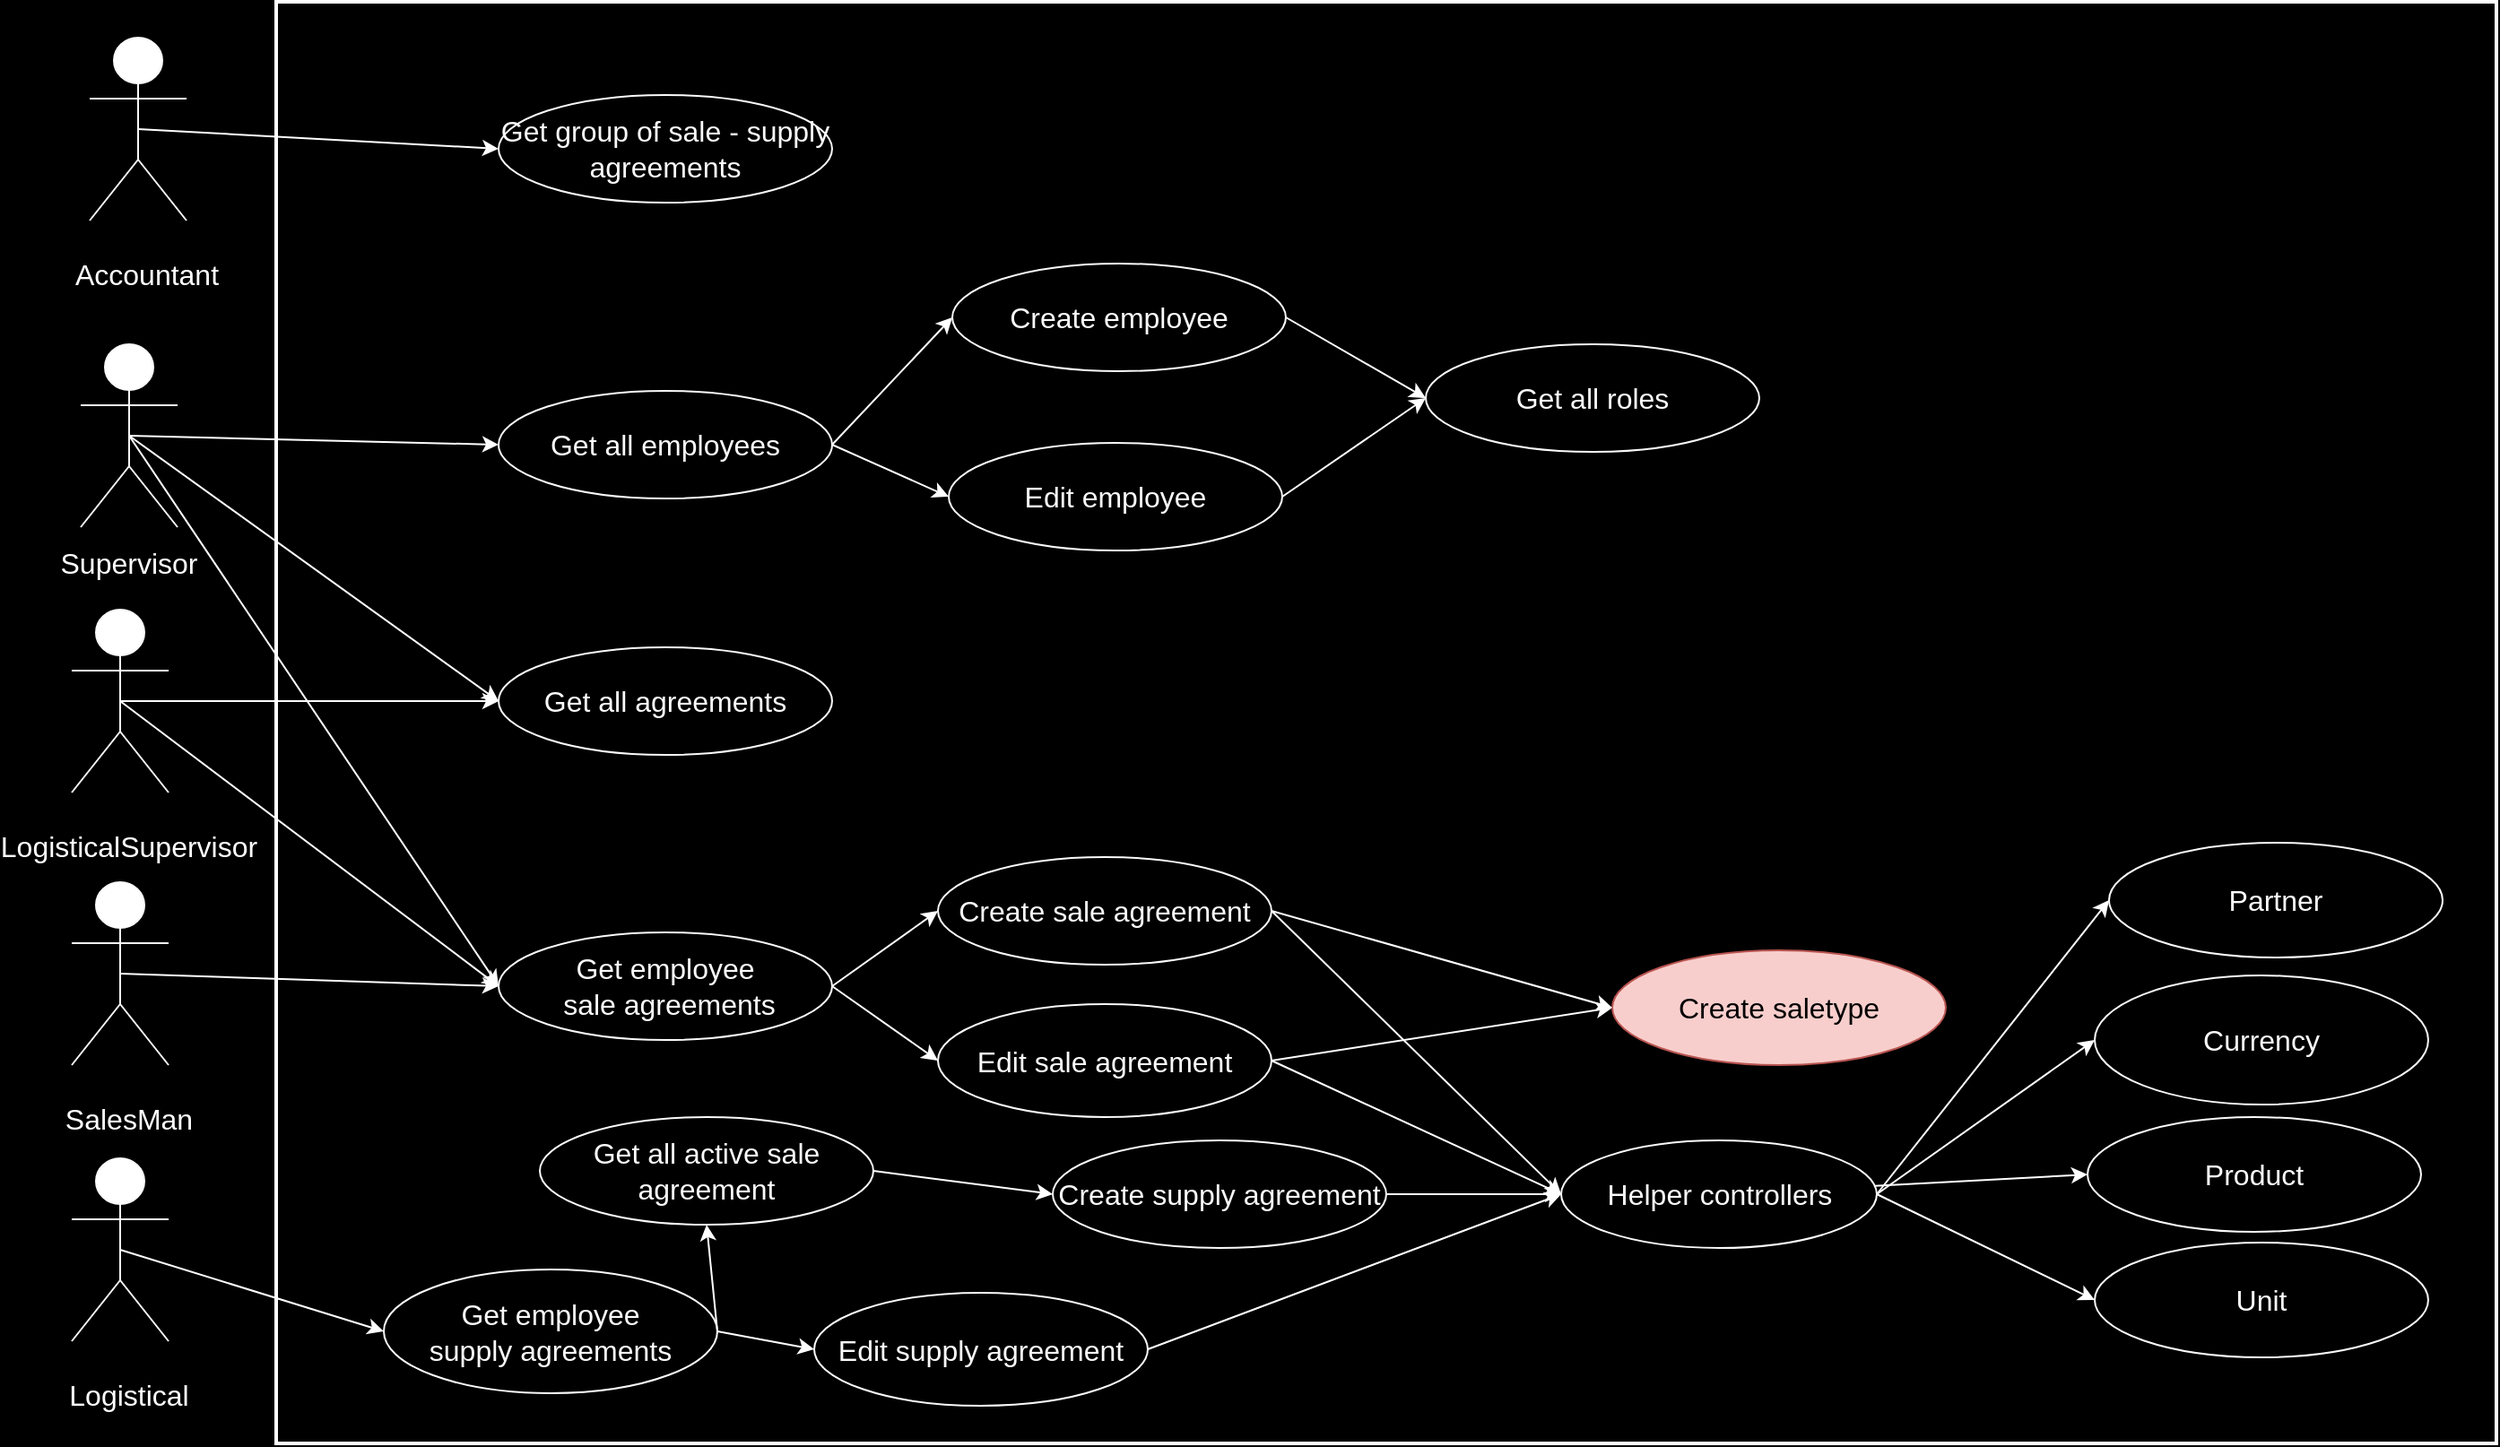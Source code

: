 <mxfile version="23.1.5" type="device">
  <diagram name="Страница — 1" id="xJvbbVoPIL04P0teMrht">
    <mxGraphModel dx="2577" dy="2052" grid="0" gridSize="10" guides="1" tooltips="1" connect="1" arrows="1" fold="1" page="1" pageScale="1" pageWidth="827" pageHeight="1169" background="#000000" math="0" shadow="0">
      <root>
        <mxCell id="0" />
        <mxCell id="1" parent="0" />
        <mxCell id="fAuQlepYap5Bk5Slu7gm-83" value="" style="rounded=0;whiteSpace=wrap;html=1;strokeColor=#FFFFFF;strokeWidth=2;align=center;verticalAlign=middle;fontFamily=Helvetica;fontSize=12;fontColor=default;fillColor=none;" parent="1" vertex="1">
          <mxGeometry x="-77" y="-441" width="1238" height="804" as="geometry" />
        </mxCell>
        <mxCell id="fAuQlepYap5Bk5Slu7gm-80" style="edgeStyle=none;rounded=0;orthogonalLoop=1;jettySize=auto;html=1;exitX=0.5;exitY=0.5;exitDx=0;exitDy=0;exitPerimeter=0;entryX=0;entryY=0.5;entryDx=0;entryDy=0;strokeColor=#FFFFFF;align=center;verticalAlign=middle;fontFamily=Helvetica;fontSize=11;fontColor=default;labelBackgroundColor=default;endArrow=classic;" parent="1" source="fAuQlepYap5Bk5Slu7gm-3" target="fAuQlepYap5Bk5Slu7gm-73" edge="1">
          <mxGeometry relative="1" as="geometry" />
        </mxCell>
        <mxCell id="fAuQlepYap5Bk5Slu7gm-3" value="Actor" style="shape=umlActor;verticalLabelPosition=bottom;verticalAlign=top;html=1;outlineConnect=0;strokeColor=#FAFAFA;" parent="1" vertex="1">
          <mxGeometry x="-191" y="50" width="54" height="102" as="geometry" />
        </mxCell>
        <mxCell id="fAuQlepYap5Bk5Slu7gm-17" value="" style="rounded=0;orthogonalLoop=1;jettySize=auto;html=1;entryX=0;entryY=0.5;entryDx=0;entryDy=0;strokeColor=#FFFFFF;strokeWidth=1;fontColor=#FFFFFF;labelBackgroundColor=none;exitX=1;exitY=0.5;exitDx=0;exitDy=0;" parent="1" source="fAuQlepYap5Bk5Slu7gm-5" target="fAuQlepYap5Bk5Slu7gm-11" edge="1">
          <mxGeometry relative="1" as="geometry" />
        </mxCell>
        <mxCell id="fAuQlepYap5Bk5Slu7gm-20" style="rounded=0;orthogonalLoop=1;jettySize=auto;html=1;entryX=0;entryY=0.5;entryDx=0;entryDy=0;strokeColor=#FFFFFF;align=center;verticalAlign=middle;fontFamily=Helvetica;fontSize=11;fontColor=default;labelBackgroundColor=default;endArrow=classic;strokeWidth=1;" parent="1" source="fAuQlepYap5Bk5Slu7gm-5" target="fAuQlepYap5Bk5Slu7gm-13" edge="1">
          <mxGeometry relative="1" as="geometry" />
        </mxCell>
        <mxCell id="fAuQlepYap5Bk5Slu7gm-24" style="rounded=0;orthogonalLoop=1;jettySize=auto;html=1;exitX=1;exitY=0.5;exitDx=0;exitDy=0;entryX=0;entryY=0.5;entryDx=0;entryDy=0;strokeColor=#FFFFFF;align=center;verticalAlign=middle;fontFamily=Helvetica;fontSize=11;fontColor=default;labelBackgroundColor=default;endArrow=classic;strokeWidth=1;" parent="1" source="fAuQlepYap5Bk5Slu7gm-5" target="fAuQlepYap5Bk5Slu7gm-15" edge="1">
          <mxGeometry relative="1" as="geometry" />
        </mxCell>
        <mxCell id="fAuQlepYap5Bk5Slu7gm-110" style="edgeStyle=none;rounded=0;orthogonalLoop=1;jettySize=auto;html=1;exitX=1;exitY=0.5;exitDx=0;exitDy=0;entryX=0;entryY=0.5;entryDx=0;entryDy=0;strokeColor=#FFFFFF;align=center;verticalAlign=middle;fontFamily=Helvetica;fontSize=12;fontColor=default;labelBackgroundColor=default;endArrow=classic;" parent="1" source="fAuQlepYap5Bk5Slu7gm-5" target="fAuQlepYap5Bk5Slu7gm-14" edge="1">
          <mxGeometry relative="1" as="geometry" />
        </mxCell>
        <mxCell id="fAuQlepYap5Bk5Slu7gm-5" value="Helper controllers" style="ellipse;whiteSpace=wrap;html=1;fillColor=none;strokeColor=#FAFAFA;fontColor=#FAFAFA;fontSize=16;" parent="1" vertex="1">
          <mxGeometry x="639.5" y="194" width="176" height="60" as="geometry" />
        </mxCell>
        <mxCell id="fAuQlepYap5Bk5Slu7gm-7" value="" style="edgeStyle=orthogonalEdgeStyle;rounded=0;orthogonalLoop=1;jettySize=auto;html=1;strokeWidth=2;entryX=0;entryY=0.5;entryDx=0;entryDy=0;" parent="1" source="fAuQlepYap5Bk5Slu7gm-6" target="fAuQlepYap5Bk5Slu7gm-5" edge="1">
          <mxGeometry relative="1" as="geometry" />
        </mxCell>
        <mxCell id="fAuQlepYap5Bk5Slu7gm-27" style="rounded=0;orthogonalLoop=1;jettySize=auto;html=1;exitX=1;exitY=0.5;exitDx=0;exitDy=0;entryX=0;entryY=0.5;entryDx=0;entryDy=0;strokeColor=#FFFFFF;align=center;verticalAlign=middle;fontFamily=Helvetica;fontSize=11;fontColor=default;labelBackgroundColor=default;endArrow=classic;" parent="1" source="fAuQlepYap5Bk5Slu7gm-6" target="fAuQlepYap5Bk5Slu7gm-5" edge="1">
          <mxGeometry relative="1" as="geometry" />
        </mxCell>
        <mxCell id="fAuQlepYap5Bk5Slu7gm-46" style="edgeStyle=none;rounded=0;orthogonalLoop=1;jettySize=auto;html=1;exitX=1;exitY=0.5;exitDx=0;exitDy=0;entryX=0;entryY=0.5;entryDx=0;entryDy=0;strokeColor=#FFFFFF;align=center;verticalAlign=middle;fontFamily=Helvetica;fontSize=11;fontColor=default;labelBackgroundColor=default;endArrow=classic;" parent="1" source="fAuQlepYap5Bk5Slu7gm-6" target="fAuQlepYap5Bk5Slu7gm-12" edge="1">
          <mxGeometry relative="1" as="geometry" />
        </mxCell>
        <mxCell id="fAuQlepYap5Bk5Slu7gm-6" value="Edit sale agreement" style="ellipse;whiteSpace=wrap;html=1;fillColor=none;strokeColor=#FAFAFA;fontColor=#FAFAFA;fontSize=16;" parent="1" vertex="1">
          <mxGeometry x="292" y="118" width="186" height="63" as="geometry" />
        </mxCell>
        <mxCell id="fAuQlepYap5Bk5Slu7gm-11" value="Currency" style="ellipse;whiteSpace=wrap;html=1;fillColor=none;strokeColor=#FAFAFA;fontColor=#FAFAFA;fontSize=16;" parent="1" vertex="1">
          <mxGeometry x="937" y="102" width="186" height="72" as="geometry" />
        </mxCell>
        <mxCell id="fAuQlepYap5Bk5Slu7gm-12" value="Create saletype" style="ellipse;whiteSpace=wrap;html=1;fillColor=#f8cecc;strokeColor=#b85450;fontSize=16;" parent="1" vertex="1">
          <mxGeometry x="668" y="88" width="186" height="64" as="geometry" />
        </mxCell>
        <mxCell id="fAuQlepYap5Bk5Slu7gm-13" value="Product" style="ellipse;whiteSpace=wrap;html=1;fillColor=none;strokeColor=#FAFAFA;fontColor=#FAFAFA;fontSize=16;" parent="1" vertex="1">
          <mxGeometry x="933" y="181" width="186" height="64" as="geometry" />
        </mxCell>
        <mxCell id="fAuQlepYap5Bk5Slu7gm-14" value="Partner" style="ellipse;whiteSpace=wrap;html=1;fillColor=none;strokeColor=#FAFAFA;fontColor=#FAFAFA;fontSize=16;" parent="1" vertex="1">
          <mxGeometry x="945" y="28" width="186" height="64" as="geometry" />
        </mxCell>
        <mxCell id="fAuQlepYap5Bk5Slu7gm-15" value="Unit" style="ellipse;whiteSpace=wrap;html=1;fillColor=none;strokeColor=#FAFAFA;fontColor=#FAFAFA;fontSize=16;" parent="1" vertex="1">
          <mxGeometry x="937" y="251" width="186" height="64" as="geometry" />
        </mxCell>
        <mxCell id="fAuQlepYap5Bk5Slu7gm-28" style="rounded=0;orthogonalLoop=1;jettySize=auto;html=1;exitX=1;exitY=0.5;exitDx=0;exitDy=0;strokeColor=#FFFFFF;align=center;verticalAlign=middle;fontFamily=Helvetica;fontSize=11;fontColor=default;labelBackgroundColor=default;endArrow=classic;entryX=0;entryY=0.5;entryDx=0;entryDy=0;" parent="1" source="fAuQlepYap5Bk5Slu7gm-26" target="fAuQlepYap5Bk5Slu7gm-5" edge="1">
          <mxGeometry relative="1" as="geometry">
            <mxPoint x="630.0" y="216.667" as="targetPoint" />
            <mxPoint x="414.0" y="152" as="sourcePoint" />
          </mxGeometry>
        </mxCell>
        <mxCell id="fAuQlepYap5Bk5Slu7gm-53" style="edgeStyle=none;rounded=0;orthogonalLoop=1;jettySize=auto;html=1;exitX=1;exitY=0.5;exitDx=0;exitDy=0;entryX=0;entryY=0.5;entryDx=0;entryDy=0;strokeColor=#FFFFFF;align=center;verticalAlign=middle;fontFamily=Helvetica;fontSize=11;fontColor=default;labelBackgroundColor=default;endArrow=classic;" parent="1" source="fAuQlepYap5Bk5Slu7gm-26" target="fAuQlepYap5Bk5Slu7gm-12" edge="1">
          <mxGeometry relative="1" as="geometry" />
        </mxCell>
        <mxCell id="fAuQlepYap5Bk5Slu7gm-26" value="Create sale agreement" style="ellipse;whiteSpace=wrap;html=1;fillColor=none;strokeColor=#FAFAFA;fontColor=#FAFAFA;fontSize=16;" parent="1" vertex="1">
          <mxGeometry x="292" y="36" width="186" height="60" as="geometry" />
        </mxCell>
        <mxCell id="fAuQlepYap5Bk5Slu7gm-29" value="&lt;font style=&quot;font-size: 16px;&quot;&gt;SalesMan&lt;br&gt;&lt;/font&gt;" style="text;html=1;align=center;verticalAlign=middle;whiteSpace=wrap;rounded=0;fontFamily=Helvetica;fontSize=11;fontColor=#FFFFFF;labelBackgroundColor=none;" parent="1" vertex="1">
          <mxGeometry x="-201" y="167" width="84" height="30" as="geometry" />
        </mxCell>
        <mxCell id="fAuQlepYap5Bk5Slu7gm-79" style="edgeStyle=none;rounded=0;orthogonalLoop=1;jettySize=auto;html=1;exitX=0.5;exitY=0.5;exitDx=0;exitDy=0;exitPerimeter=0;entryX=0;entryY=0.5;entryDx=0;entryDy=0;strokeColor=#FFFFFF;align=center;verticalAlign=middle;fontFamily=Helvetica;fontSize=11;fontColor=default;labelBackgroundColor=default;endArrow=classic;" parent="1" source="fAuQlepYap5Bk5Slu7gm-30" target="fAuQlepYap5Bk5Slu7gm-74" edge="1">
          <mxGeometry relative="1" as="geometry" />
        </mxCell>
        <mxCell id="fAuQlepYap5Bk5Slu7gm-30" value="Actor" style="shape=umlActor;verticalLabelPosition=bottom;verticalAlign=top;html=1;outlineConnect=0;strokeColor=#FAFAFA;" parent="1" vertex="1">
          <mxGeometry x="-191" y="204" width="54" height="102" as="geometry" />
        </mxCell>
        <mxCell id="fAuQlepYap5Bk5Slu7gm-31" value="&lt;font style=&quot;font-size: 16px;&quot;&gt;Logistical&lt;br&gt;&lt;/font&gt;" style="text;html=1;align=center;verticalAlign=middle;whiteSpace=wrap;rounded=0;fontFamily=Helvetica;fontSize=11;fontColor=#FFFFFF;labelBackgroundColor=none;" parent="1" vertex="1">
          <mxGeometry x="-201" y="321" width="84" height="30" as="geometry" />
        </mxCell>
        <mxCell id="fAuQlepYap5Bk5Slu7gm-82" style="edgeStyle=none;rounded=0;orthogonalLoop=1;jettySize=auto;html=1;exitX=0.5;exitY=0.5;exitDx=0;exitDy=0;exitPerimeter=0;entryX=0;entryY=0.5;entryDx=0;entryDy=0;strokeColor=#FFFFFF;align=center;verticalAlign=middle;fontFamily=Helvetica;fontSize=11;fontColor=default;labelBackgroundColor=default;endArrow=classic;" parent="1" source="fAuQlepYap5Bk5Slu7gm-33" target="fAuQlepYap5Bk5Slu7gm-73" edge="1">
          <mxGeometry relative="1" as="geometry" />
        </mxCell>
        <mxCell id="fAuQlepYap5Bk5Slu7gm-88" style="edgeStyle=none;rounded=0;orthogonalLoop=1;jettySize=auto;html=1;exitX=0.5;exitY=0.5;exitDx=0;exitDy=0;exitPerimeter=0;entryX=0;entryY=0.5;entryDx=0;entryDy=0;strokeColor=#FFFFFF;align=center;verticalAlign=middle;fontFamily=Helvetica;fontSize=12;fontColor=default;labelBackgroundColor=default;endArrow=classic;" parent="1" source="fAuQlepYap5Bk5Slu7gm-33" target="fAuQlepYap5Bk5Slu7gm-85" edge="1">
          <mxGeometry relative="1" as="geometry" />
        </mxCell>
        <mxCell id="fAuQlepYap5Bk5Slu7gm-33" value="Actor" style="shape=umlActor;verticalLabelPosition=bottom;verticalAlign=top;html=1;outlineConnect=0;strokeColor=#FAFAFA;" parent="1" vertex="1">
          <mxGeometry x="-191" y="-102" width="54" height="102" as="geometry" />
        </mxCell>
        <mxCell id="fAuQlepYap5Bk5Slu7gm-34" value="&lt;font style=&quot;font-size: 16px;&quot;&gt;LogisticalSupervisor&lt;br&gt;&lt;/font&gt;" style="text;html=1;align=center;verticalAlign=middle;whiteSpace=wrap;rounded=0;fontFamily=Helvetica;fontSize=11;fontColor=#FFFFFF;labelBackgroundColor=none;" parent="1" vertex="1">
          <mxGeometry x="-201" y="15" width="84" height="30" as="geometry" />
        </mxCell>
        <mxCell id="fAuQlepYap5Bk5Slu7gm-90" style="edgeStyle=none;rounded=0;orthogonalLoop=1;jettySize=auto;html=1;exitX=0.5;exitY=0.5;exitDx=0;exitDy=0;exitPerimeter=0;entryX=0;entryY=0.5;entryDx=0;entryDy=0;strokeColor=#FFFFFF;align=center;verticalAlign=middle;fontFamily=Helvetica;fontSize=12;fontColor=default;labelBackgroundColor=default;endArrow=classic;" parent="1" source="fAuQlepYap5Bk5Slu7gm-36" target="fAuQlepYap5Bk5Slu7gm-89" edge="1">
          <mxGeometry relative="1" as="geometry" />
        </mxCell>
        <mxCell id="fAuQlepYap5Bk5Slu7gm-36" value="Actor" style="shape=umlActor;verticalLabelPosition=bottom;verticalAlign=top;html=1;outlineConnect=0;strokeColor=#FAFAFA;" parent="1" vertex="1">
          <mxGeometry x="-181" y="-421" width="54" height="102" as="geometry" />
        </mxCell>
        <mxCell id="fAuQlepYap5Bk5Slu7gm-37" value="&lt;font style=&quot;font-size: 16px;&quot;&gt;Accountant&lt;br&gt;&lt;/font&gt;" style="text;html=1;align=center;verticalAlign=middle;whiteSpace=wrap;rounded=0;fontFamily=Helvetica;fontSize=11;fontColor=#FFFFFF;labelBackgroundColor=none;" parent="1" vertex="1">
          <mxGeometry x="-191" y="-304" width="84" height="30" as="geometry" />
        </mxCell>
        <mxCell id="fAuQlepYap5Bk5Slu7gm-45" style="edgeStyle=none;rounded=0;orthogonalLoop=1;jettySize=auto;html=1;exitX=1;exitY=0.5;exitDx=0;exitDy=0;strokeColor=#FFFFFF;align=center;verticalAlign=middle;fontFamily=Helvetica;fontSize=11;fontColor=default;labelBackgroundColor=default;endArrow=classic;entryX=0;entryY=0.5;entryDx=0;entryDy=0;" parent="1" source="fAuQlepYap5Bk5Slu7gm-40" target="fAuQlepYap5Bk5Slu7gm-5" edge="1">
          <mxGeometry relative="1" as="geometry">
            <mxPoint x="660.0" y="212.6" as="targetPoint" />
          </mxGeometry>
        </mxCell>
        <mxCell id="fAuQlepYap5Bk5Slu7gm-40" value="Edit supply agreement" style="ellipse;whiteSpace=wrap;html=1;fillColor=none;strokeColor=#FAFAFA;fontColor=#FAFAFA;fontSize=16;" parent="1" vertex="1">
          <mxGeometry x="223" y="279" width="186" height="63" as="geometry" />
        </mxCell>
        <mxCell id="fAuQlepYap5Bk5Slu7gm-44" style="edgeStyle=none;rounded=0;orthogonalLoop=1;jettySize=auto;html=1;exitX=1;exitY=0.5;exitDx=0;exitDy=0;entryX=0;entryY=0.5;entryDx=0;entryDy=0;strokeColor=#FFFFFF;align=center;verticalAlign=middle;fontFamily=Helvetica;fontSize=11;fontColor=default;labelBackgroundColor=default;endArrow=classic;" parent="1" source="fAuQlepYap5Bk5Slu7gm-41" target="fAuQlepYap5Bk5Slu7gm-5" edge="1">
          <mxGeometry relative="1" as="geometry" />
        </mxCell>
        <mxCell id="fAuQlepYap5Bk5Slu7gm-41" value="Create supply&amp;nbsp;agreement" style="ellipse;whiteSpace=wrap;html=1;fillColor=none;strokeColor=#FAFAFA;fontColor=#FAFAFA;fontSize=16;" parent="1" vertex="1">
          <mxGeometry x="356" y="194" width="186" height="60" as="geometry" />
        </mxCell>
        <mxCell id="fAuQlepYap5Bk5Slu7gm-81" style="edgeStyle=none;rounded=0;orthogonalLoop=1;jettySize=auto;html=1;exitX=0.5;exitY=0.5;exitDx=0;exitDy=0;exitPerimeter=0;entryX=0;entryY=0.5;entryDx=0;entryDy=0;strokeColor=#FFFFFF;align=center;verticalAlign=middle;fontFamily=Helvetica;fontSize=11;fontColor=default;labelBackgroundColor=default;endArrow=classic;" parent="1" source="fAuQlepYap5Bk5Slu7gm-68" target="fAuQlepYap5Bk5Slu7gm-73" edge="1">
          <mxGeometry relative="1" as="geometry" />
        </mxCell>
        <mxCell id="fAuQlepYap5Bk5Slu7gm-86" style="edgeStyle=none;rounded=0;orthogonalLoop=1;jettySize=auto;html=1;exitX=0.5;exitY=0.5;exitDx=0;exitDy=0;exitPerimeter=0;entryX=0;entryY=0.5;entryDx=0;entryDy=0;strokeColor=#FFFFFF;align=center;verticalAlign=middle;fontFamily=Helvetica;fontSize=12;fontColor=default;labelBackgroundColor=default;endArrow=classic;" parent="1" source="fAuQlepYap5Bk5Slu7gm-68" target="fAuQlepYap5Bk5Slu7gm-85" edge="1">
          <mxGeometry relative="1" as="geometry" />
        </mxCell>
        <mxCell id="fAuQlepYap5Bk5Slu7gm-93" style="edgeStyle=none;rounded=0;orthogonalLoop=1;jettySize=auto;html=1;exitX=0.5;exitY=0.5;exitDx=0;exitDy=0;exitPerimeter=0;entryX=0;entryY=0.5;entryDx=0;entryDy=0;strokeColor=#FFFFFF;align=center;verticalAlign=middle;fontFamily=Helvetica;fontSize=12;fontColor=default;labelBackgroundColor=default;endArrow=classic;" parent="1" source="fAuQlepYap5Bk5Slu7gm-68" target="fAuQlepYap5Bk5Slu7gm-91" edge="1">
          <mxGeometry relative="1" as="geometry" />
        </mxCell>
        <mxCell id="fAuQlepYap5Bk5Slu7gm-68" value="Actor" style="shape=umlActor;verticalLabelPosition=bottom;verticalAlign=top;html=1;outlineConnect=0;strokeColor=#FAFAFA;" parent="1" vertex="1">
          <mxGeometry x="-186" y="-250" width="54" height="102" as="geometry" />
        </mxCell>
        <mxCell id="fAuQlepYap5Bk5Slu7gm-69" value="&lt;font style=&quot;font-size: 16px;&quot;&gt;Supervisor&lt;br&gt;&lt;/font&gt;" style="text;html=1;align=center;verticalAlign=middle;whiteSpace=wrap;rounded=0;fontFamily=Helvetica;fontSize=11;fontColor=#FFFFFF;labelBackgroundColor=none;" parent="1" vertex="1">
          <mxGeometry x="-201" y="-143" width="84" height="30" as="geometry" />
        </mxCell>
        <mxCell id="fAuQlepYap5Bk5Slu7gm-75" style="edgeStyle=none;rounded=0;orthogonalLoop=1;jettySize=auto;html=1;exitX=1;exitY=0.5;exitDx=0;exitDy=0;entryX=0;entryY=0.5;entryDx=0;entryDy=0;strokeColor=#FFFFFF;align=center;verticalAlign=middle;fontFamily=Helvetica;fontSize=11;fontColor=default;labelBackgroundColor=default;endArrow=classic;" parent="1" source="fAuQlepYap5Bk5Slu7gm-73" target="fAuQlepYap5Bk5Slu7gm-26" edge="1">
          <mxGeometry relative="1" as="geometry" />
        </mxCell>
        <mxCell id="fAuQlepYap5Bk5Slu7gm-76" style="edgeStyle=none;rounded=0;orthogonalLoop=1;jettySize=auto;html=1;exitX=1;exitY=0.5;exitDx=0;exitDy=0;entryX=0;entryY=0.5;entryDx=0;entryDy=0;strokeColor=#FFFFFF;align=center;verticalAlign=middle;fontFamily=Helvetica;fontSize=11;fontColor=default;labelBackgroundColor=default;endArrow=classic;" parent="1" source="fAuQlepYap5Bk5Slu7gm-73" target="fAuQlepYap5Bk5Slu7gm-6" edge="1">
          <mxGeometry relative="1" as="geometry" />
        </mxCell>
        <mxCell id="fAuQlepYap5Bk5Slu7gm-73" value="Get employee&lt;br&gt;&amp;nbsp;sale agreements" style="ellipse;whiteSpace=wrap;html=1;fillColor=none;strokeColor=#FAFAFA;fontColor=#FAFAFA;fontSize=16;" parent="1" vertex="1">
          <mxGeometry x="47" y="78" width="186" height="60" as="geometry" />
        </mxCell>
        <mxCell id="fAuQlepYap5Bk5Slu7gm-78" style="edgeStyle=none;rounded=0;orthogonalLoop=1;jettySize=auto;html=1;exitX=1;exitY=0.5;exitDx=0;exitDy=0;entryX=0;entryY=0.5;entryDx=0;entryDy=0;strokeColor=#FFFFFF;align=center;verticalAlign=middle;fontFamily=Helvetica;fontSize=11;fontColor=default;labelBackgroundColor=default;endArrow=classic;" parent="1" source="fAuQlepYap5Bk5Slu7gm-74" target="fAuQlepYap5Bk5Slu7gm-40" edge="1">
          <mxGeometry relative="1" as="geometry" />
        </mxCell>
        <mxCell id="fAuQlepYap5Bk5Slu7gm-109" style="edgeStyle=none;rounded=0;orthogonalLoop=1;jettySize=auto;html=1;exitX=1;exitY=0.5;exitDx=0;exitDy=0;entryX=0.5;entryY=1;entryDx=0;entryDy=0;strokeColor=#FFFFFF;align=center;verticalAlign=middle;fontFamily=Helvetica;fontSize=12;fontColor=default;labelBackgroundColor=default;endArrow=classic;" parent="1" source="fAuQlepYap5Bk5Slu7gm-74" target="fAuQlepYap5Bk5Slu7gm-103" edge="1">
          <mxGeometry relative="1" as="geometry" />
        </mxCell>
        <mxCell id="fAuQlepYap5Bk5Slu7gm-74" value="Get employee supply&amp;nbsp;agreements" style="ellipse;whiteSpace=wrap;html=1;fillColor=none;strokeColor=#FAFAFA;fontColor=#FAFAFA;fontSize=16;" parent="1" vertex="1">
          <mxGeometry x="-17" y="266" width="186" height="69" as="geometry" />
        </mxCell>
        <mxCell id="fAuQlepYap5Bk5Slu7gm-85" value="Get all agreements" style="ellipse;whiteSpace=wrap;html=1;fillColor=none;strokeColor=#FAFAFA;fontColor=#FAFAFA;fontSize=16;" parent="1" vertex="1">
          <mxGeometry x="47" y="-81" width="186" height="60" as="geometry" />
        </mxCell>
        <mxCell id="fAuQlepYap5Bk5Slu7gm-89" value="Get group of sale - supply agreements" style="ellipse;whiteSpace=wrap;html=1;fillColor=none;strokeColor=#FAFAFA;fontColor=#FAFAFA;fontSize=16;" parent="1" vertex="1">
          <mxGeometry x="47" y="-389" width="186" height="60" as="geometry" />
        </mxCell>
        <mxCell id="fAuQlepYap5Bk5Slu7gm-96" style="edgeStyle=none;rounded=0;orthogonalLoop=1;jettySize=auto;html=1;exitX=1;exitY=0.5;exitDx=0;exitDy=0;entryX=0;entryY=0.5;entryDx=0;entryDy=0;strokeColor=#FFFFFF;align=center;verticalAlign=middle;fontFamily=Helvetica;fontSize=12;fontColor=default;labelBackgroundColor=default;endArrow=classic;" parent="1" source="fAuQlepYap5Bk5Slu7gm-91" target="fAuQlepYap5Bk5Slu7gm-92" edge="1">
          <mxGeometry relative="1" as="geometry" />
        </mxCell>
        <mxCell id="fAuQlepYap5Bk5Slu7gm-97" style="edgeStyle=none;rounded=0;orthogonalLoop=1;jettySize=auto;html=1;exitX=1;exitY=0.5;exitDx=0;exitDy=0;entryX=0;entryY=0.5;entryDx=0;entryDy=0;strokeColor=#FFFFFF;align=center;verticalAlign=middle;fontFamily=Helvetica;fontSize=12;fontColor=default;labelBackgroundColor=default;endArrow=classic;" parent="1" source="fAuQlepYap5Bk5Slu7gm-91" target="fAuQlepYap5Bk5Slu7gm-95" edge="1">
          <mxGeometry relative="1" as="geometry" />
        </mxCell>
        <mxCell id="fAuQlepYap5Bk5Slu7gm-91" value="Get all employees" style="ellipse;whiteSpace=wrap;html=1;fillColor=none;strokeColor=#FAFAFA;fontColor=#FAFAFA;fontSize=16;" parent="1" vertex="1">
          <mxGeometry x="47" y="-224" width="186" height="60" as="geometry" />
        </mxCell>
        <mxCell id="fAuQlepYap5Bk5Slu7gm-100" style="edgeStyle=none;rounded=0;orthogonalLoop=1;jettySize=auto;html=1;exitX=1;exitY=0.5;exitDx=0;exitDy=0;entryX=0;entryY=0.5;entryDx=0;entryDy=0;strokeColor=#FFFFFF;align=center;verticalAlign=middle;fontFamily=Helvetica;fontSize=12;fontColor=default;labelBackgroundColor=default;endArrow=classic;" parent="1" source="fAuQlepYap5Bk5Slu7gm-92" target="fAuQlepYap5Bk5Slu7gm-98" edge="1">
          <mxGeometry relative="1" as="geometry" />
        </mxCell>
        <mxCell id="fAuQlepYap5Bk5Slu7gm-92" value="Create employee" style="ellipse;whiteSpace=wrap;html=1;fillColor=none;strokeColor=#FAFAFA;fontColor=#FAFAFA;fontSize=16;" parent="1" vertex="1">
          <mxGeometry x="300" y="-295" width="186" height="60" as="geometry" />
        </mxCell>
        <mxCell id="fAuQlepYap5Bk5Slu7gm-102" style="edgeStyle=none;rounded=0;orthogonalLoop=1;jettySize=auto;html=1;exitX=1;exitY=0.5;exitDx=0;exitDy=0;entryX=0;entryY=0.5;entryDx=0;entryDy=0;strokeColor=#FFFFFF;align=center;verticalAlign=middle;fontFamily=Helvetica;fontSize=12;fontColor=default;labelBackgroundColor=default;endArrow=classic;" parent="1" source="fAuQlepYap5Bk5Slu7gm-95" target="fAuQlepYap5Bk5Slu7gm-98" edge="1">
          <mxGeometry relative="1" as="geometry" />
        </mxCell>
        <mxCell id="fAuQlepYap5Bk5Slu7gm-95" value="Edit employee" style="ellipse;whiteSpace=wrap;html=1;fillColor=none;strokeColor=#FAFAFA;fontColor=#FAFAFA;fontSize=16;" parent="1" vertex="1">
          <mxGeometry x="298" y="-195" width="186" height="60" as="geometry" />
        </mxCell>
        <mxCell id="fAuQlepYap5Bk5Slu7gm-98" value="Get all roles" style="ellipse;whiteSpace=wrap;html=1;fillColor=none;strokeColor=#FAFAFA;fontColor=#FAFAFA;fontSize=16;" parent="1" vertex="1">
          <mxGeometry x="564" y="-250" width="186" height="60" as="geometry" />
        </mxCell>
        <mxCell id="fAuQlepYap5Bk5Slu7gm-107" style="edgeStyle=none;rounded=0;orthogonalLoop=1;jettySize=auto;html=1;exitX=1;exitY=0.5;exitDx=0;exitDy=0;entryX=0;entryY=0.5;entryDx=0;entryDy=0;strokeColor=#FFFFFF;align=center;verticalAlign=middle;fontFamily=Helvetica;fontSize=12;fontColor=default;labelBackgroundColor=default;endArrow=classic;" parent="1" source="fAuQlepYap5Bk5Slu7gm-103" target="fAuQlepYap5Bk5Slu7gm-41" edge="1">
          <mxGeometry relative="1" as="geometry" />
        </mxCell>
        <mxCell id="fAuQlepYap5Bk5Slu7gm-103" value="Get all active sale agreement" style="ellipse;whiteSpace=wrap;html=1;fillColor=none;strokeColor=#FAFAFA;fontColor=#FAFAFA;fontSize=16;" parent="1" vertex="1">
          <mxGeometry x="70" y="181" width="186" height="60" as="geometry" />
        </mxCell>
      </root>
    </mxGraphModel>
  </diagram>
</mxfile>
